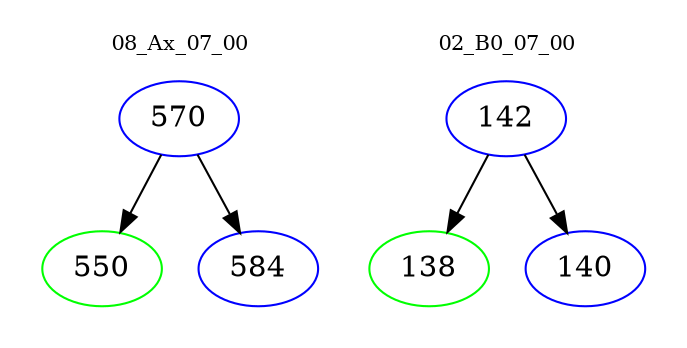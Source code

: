 digraph{
subgraph cluster_0 {
color = white
label = "08_Ax_07_00";
fontsize=10;
T0_570 [label="570", color="blue"]
T0_570 -> T0_550 [color="black"]
T0_550 [label="550", color="green"]
T0_570 -> T0_584 [color="black"]
T0_584 [label="584", color="blue"]
}
subgraph cluster_1 {
color = white
label = "02_B0_07_00";
fontsize=10;
T1_142 [label="142", color="blue"]
T1_142 -> T1_138 [color="black"]
T1_138 [label="138", color="green"]
T1_142 -> T1_140 [color="black"]
T1_140 [label="140", color="blue"]
}
}
